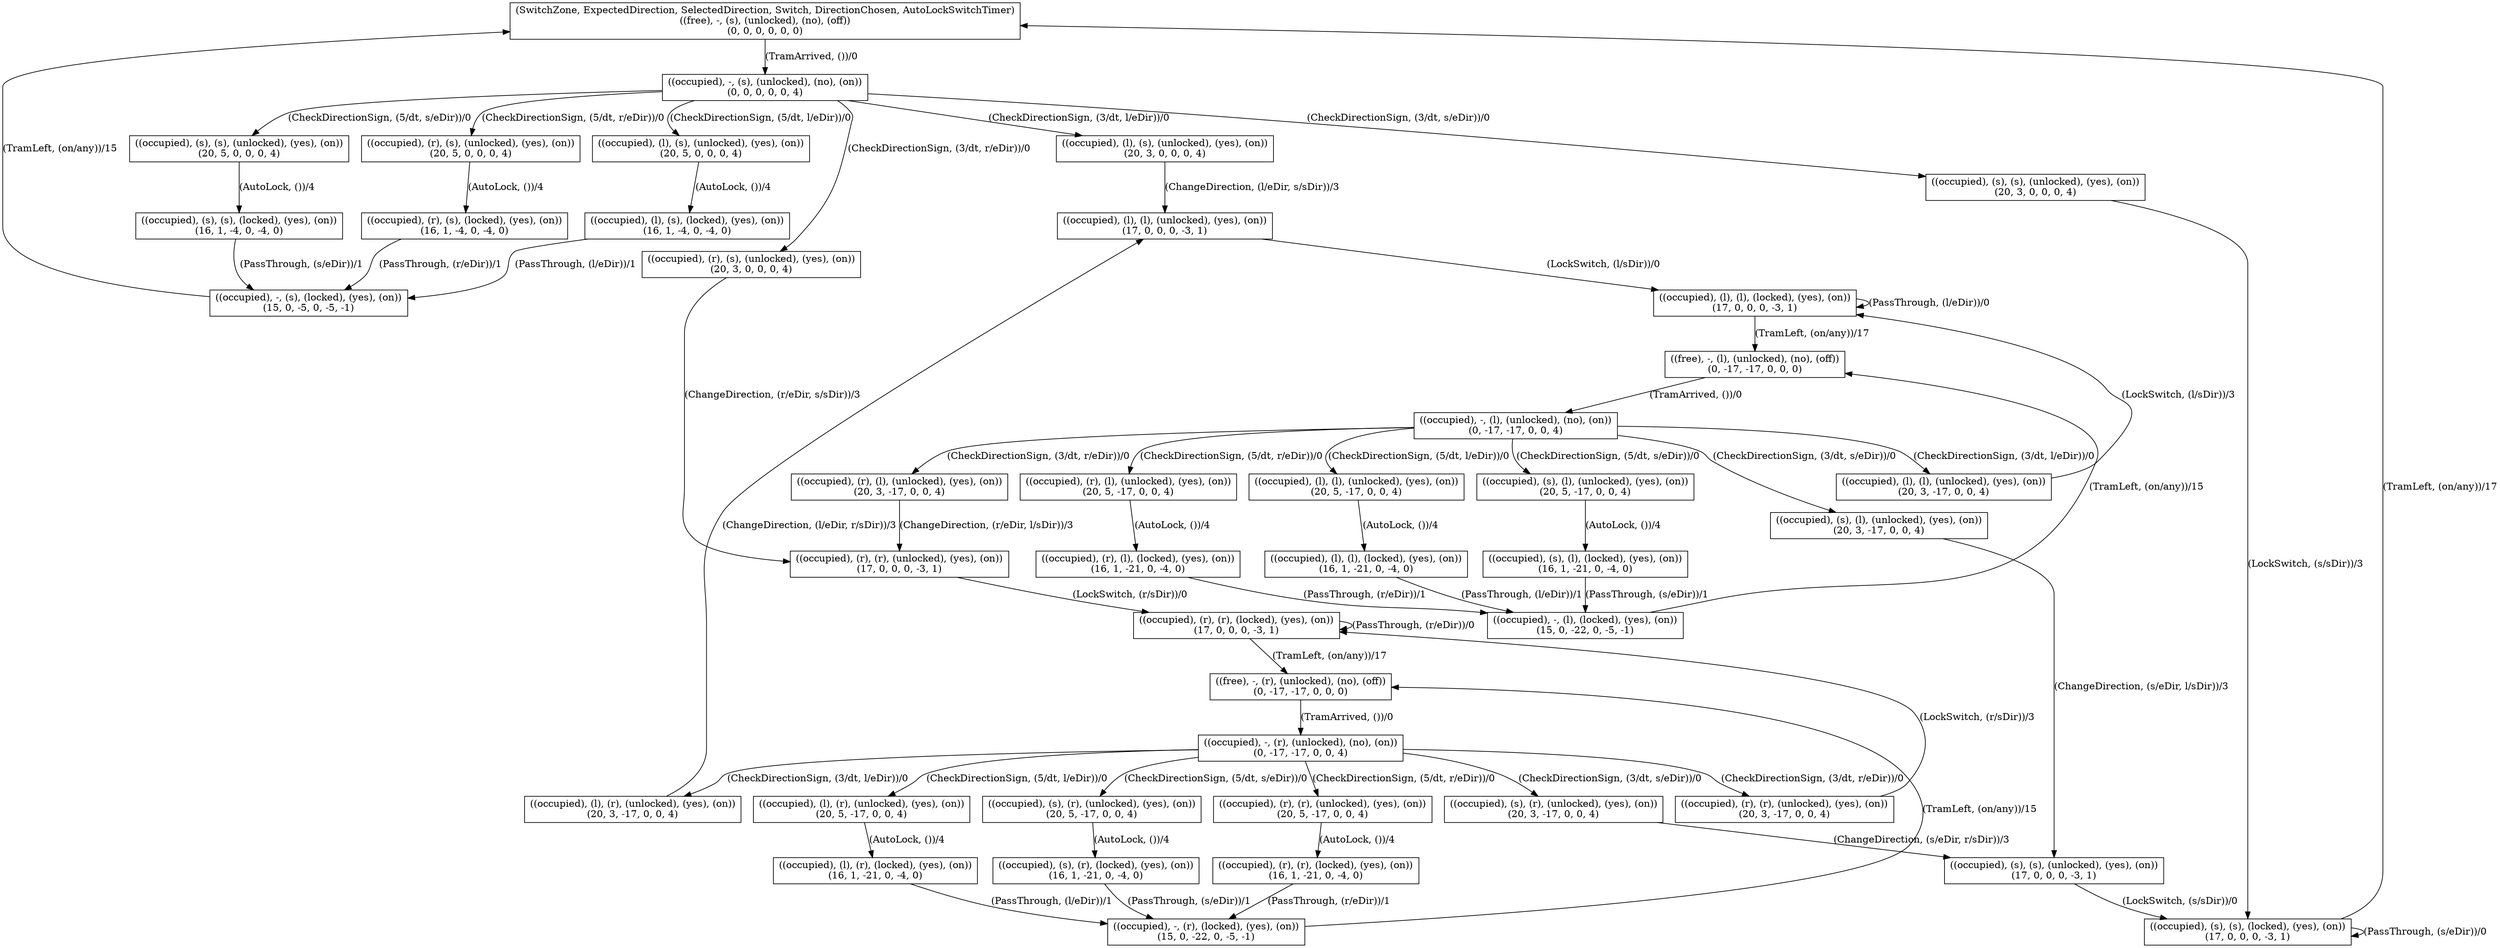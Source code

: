 digraph G {
	rankdir=TB;
	0 [label = "(SwitchZone, ExpectedDirection, SelectedDirection, Switch, DirectionChosen, AutoLockSwitchTimer)\n((free), -, (s), (unlocked), (no), (off))\n(0, 0, 0, 0, 0, 0)" shape=box];
	1 [label = "((occupied), -, (s), (unlocked), (no), (on))\n(0, 0, 0, 0, 0, 4)" shape=box];
	2 [label = "((occupied), (l), (s), (unlocked), (yes), (on))\n(20, 3, 0, 0, 0, 4)" shape=box];
	3 [label = "((occupied), (s), (s), (unlocked), (yes), (on))\n(20, 3, 0, 0, 0, 4)" shape=box];
	4 [label = "((occupied), (r), (s), (unlocked), (yes), (on))\n(20, 3, 0, 0, 0, 4)" shape=box];
	5 [label = "((occupied), (l), (s), (unlocked), (yes), (on))\n(20, 5, 0, 0, 0, 4)" shape=box];
	6 [label = "((occupied), (s), (s), (unlocked), (yes), (on))\n(20, 5, 0, 0, 0, 4)" shape=box];
	7 [label = "((occupied), (r), (s), (unlocked), (yes), (on))\n(20, 5, 0, 0, 0, 4)" shape=box];
	8 [label = "((occupied), (l), (l), (unlocked), (yes), (on))\n(17, 0, 0, 0, -3, 1)" shape=box];
	9 [label = "((occupied), (l), (l), (locked), (yes), (on))\n(17, 0, 0, 0, -3, 1)" shape=box];
	10 [label = "((occupied), (s), (s), (locked), (yes), (on))\n(17, 0, 0, 0, -3, 1)" shape=box];
	11 [label = "((occupied), (r), (r), (unlocked), (yes), (on))\n(17, 0, 0, 0, -3, 1)" shape=box];
	12 [label = "((occupied), (r), (r), (locked), (yes), (on))\n(17, 0, 0, 0, -3, 1)" shape=box];
	13 [label = "((occupied), (l), (s), (locked), (yes), (on))\n(16, 1, -4, 0, -4, 0)" shape=box];
	14 [label = "((occupied), (s), (s), (locked), (yes), (on))\n(16, 1, -4, 0, -4, 0)" shape=box];
	15 [label = "((occupied), (r), (s), (locked), (yes), (on))\n(16, 1, -4, 0, -4, 0)" shape=box];
	16 [label = "((free), -, (l), (unlocked), (no), (off))\n(0, -17, -17, 0, 0, 0)" shape=box];
	17 [label = "((occupied), -, (l), (unlocked), (no), (on))\n(0, -17, -17, 0, 0, 4)" shape=box];
	18 [label = "((occupied), (l), (l), (unlocked), (yes), (on))\n(20, 3, -17, 0, 0, 4)" shape=box];
	19 [label = "((occupied), (s), (l), (unlocked), (yes), (on))\n(20, 3, -17, 0, 0, 4)" shape=box];
	20 [label = "((occupied), (r), (l), (unlocked), (yes), (on))\n(20, 3, -17, 0, 0, 4)" shape=box];
	21 [label = "((occupied), (l), (l), (unlocked), (yes), (on))\n(20, 5, -17, 0, 0, 4)" shape=box];
	22 [label = "((occupied), (s), (l), (unlocked), (yes), (on))\n(20, 5, -17, 0, 0, 4)" shape=box];
	23 [label = "((occupied), (r), (l), (unlocked), (yes), (on))\n(20, 5, -17, 0, 0, 4)" shape=box];
	24 [label = "((free), -, (r), (unlocked), (no), (off))\n(0, -17, -17, 0, 0, 0)" shape=box];
	25 [label = "((occupied), -, (r), (unlocked), (no), (on))\n(0, -17, -17, 0, 0, 4)" shape=box];
	26 [label = "((occupied), (l), (r), (unlocked), (yes), (on))\n(20, 3, -17, 0, 0, 4)" shape=box];
	27 [label = "((occupied), (s), (r), (unlocked), (yes), (on))\n(20, 3, -17, 0, 0, 4)" shape=box];
	28 [label = "((occupied), (r), (r), (unlocked), (yes), (on))\n(20, 3, -17, 0, 0, 4)" shape=box];
	29 [label = "((occupied), (l), (r), (unlocked), (yes), (on))\n(20, 5, -17, 0, 0, 4)" shape=box];
	30 [label = "((occupied), (s), (r), (unlocked), (yes), (on))\n(20, 5, -17, 0, 0, 4)" shape=box];
	31 [label = "((occupied), (r), (r), (unlocked), (yes), (on))\n(20, 5, -17, 0, 0, 4)" shape=box];
	32 [label = "((occupied), -, (s), (locked), (yes), (on))\n(15, 0, -5, 0, -5, -1)" shape=box];
	33 [label = "((occupied), (s), (s), (unlocked), (yes), (on))\n(17, 0, 0, 0, -3, 1)" shape=box];
	34 [label = "((occupied), (l), (l), (locked), (yes), (on))\n(16, 1, -21, 0, -4, 0)" shape=box];
	35 [label = "((occupied), (s), (l), (locked), (yes), (on))\n(16, 1, -21, 0, -4, 0)" shape=box];
	36 [label = "((occupied), (r), (l), (locked), (yes), (on))\n(16, 1, -21, 0, -4, 0)" shape=box];
	37 [label = "((occupied), (l), (r), (locked), (yes), (on))\n(16, 1, -21, 0, -4, 0)" shape=box];
	38 [label = "((occupied), (s), (r), (locked), (yes), (on))\n(16, 1, -21, 0, -4, 0)" shape=box];
	39 [label = "((occupied), (r), (r), (locked), (yes), (on))\n(16, 1, -21, 0, -4, 0)" shape=box];
	40 [label = "((occupied), -, (l), (locked), (yes), (on))\n(15, 0, -22, 0, -5, -1)" shape=box];
	41 [label = "((occupied), -, (r), (locked), (yes), (on))\n(15, 0, -22, 0, -5, -1)" shape=box];
	0 -> 1 [label = "(TramArrived, ())/0"];
	1 -> 2 [label = "(CheckDirectionSign, (3/dt, l/eDir))/0"];
	1 -> 3 [label = "(CheckDirectionSign, (3/dt, s/eDir))/0"];
	1 -> 4 [label = "(CheckDirectionSign, (3/dt, r/eDir))/0"];
	1 -> 5 [label = "(CheckDirectionSign, (5/dt, l/eDir))/0"];
	1 -> 6 [label = "(CheckDirectionSign, (5/dt, s/eDir))/0"];
	1 -> 7 [label = "(CheckDirectionSign, (5/dt, r/eDir))/0"];
	2 -> 8 [label = "(ChangeDirection, (l/eDir, s/sDir))/3"];
	8 -> 9 [label = "(LockSwitch, (l/sDir))/0"];
	9 -> 9 [label = "(PassThrough, (l/eDir))/0"];
	3 -> 10 [label = "(LockSwitch, (s/sDir))/3"];
	10 -> 10 [label = "(PassThrough, (s/eDir))/0"];
	4 -> 11 [label = "(ChangeDirection, (r/eDir, s/sDir))/3"];
	11 -> 12 [label = "(LockSwitch, (r/sDir))/0"];
	12 -> 12 [label = "(PassThrough, (r/eDir))/0"];
	5 -> 13 [label = "(AutoLock, ())/4"];
	6 -> 14 [label = "(AutoLock, ())/4"];
	7 -> 15 [label = "(AutoLock, ())/4"];
	9 -> 16 [label = "(TramLeft, (on/any))/17"];
	16 -> 17 [label = "(TramArrived, ())/0"];
	17 -> 18 [label = "(CheckDirectionSign, (3/dt, l/eDir))/0"];
	17 -> 19 [label = "(CheckDirectionSign, (3/dt, s/eDir))/0"];
	17 -> 20 [label = "(CheckDirectionSign, (3/dt, r/eDir))/0"];
	17 -> 21 [label = "(CheckDirectionSign, (5/dt, l/eDir))/0"];
	17 -> 22 [label = "(CheckDirectionSign, (5/dt, s/eDir))/0"];
	17 -> 23 [label = "(CheckDirectionSign, (5/dt, r/eDir))/0"];
	10 -> 0 [label = "(TramLeft, (on/any))/17"];
	12 -> 24 [label = "(TramLeft, (on/any))/17"];
	24 -> 25 [label = "(TramArrived, ())/0"];
	25 -> 26 [label = "(CheckDirectionSign, (3/dt, l/eDir))/0"];
	25 -> 27 [label = "(CheckDirectionSign, (3/dt, s/eDir))/0"];
	25 -> 28 [label = "(CheckDirectionSign, (3/dt, r/eDir))/0"];
	25 -> 29 [label = "(CheckDirectionSign, (5/dt, l/eDir))/0"];
	25 -> 30 [label = "(CheckDirectionSign, (5/dt, s/eDir))/0"];
	25 -> 31 [label = "(CheckDirectionSign, (5/dt, r/eDir))/0"];
	13 -> 32 [label = "(PassThrough, (l/eDir))/1"];
	14 -> 32 [label = "(PassThrough, (s/eDir))/1"];
	15 -> 32 [label = "(PassThrough, (r/eDir))/1"];
	18 -> 9 [label = "(LockSwitch, (l/sDir))/3"];
	19 -> 33 [label = "(ChangeDirection, (s/eDir, l/sDir))/3"];
	33 -> 10 [label = "(LockSwitch, (s/sDir))/0"];
	20 -> 11 [label = "(ChangeDirection, (r/eDir, l/sDir))/3"];
	21 -> 34 [label = "(AutoLock, ())/4"];
	22 -> 35 [label = "(AutoLock, ())/4"];
	23 -> 36 [label = "(AutoLock, ())/4"];
	26 -> 8 [label = "(ChangeDirection, (l/eDir, r/sDir))/3"];
	27 -> 33 [label = "(ChangeDirection, (s/eDir, r/sDir))/3"];
	28 -> 12 [label = "(LockSwitch, (r/sDir))/3"];
	29 -> 37 [label = "(AutoLock, ())/4"];
	30 -> 38 [label = "(AutoLock, ())/4"];
	31 -> 39 [label = "(AutoLock, ())/4"];
	32 -> 0 [label = "(TramLeft, (on/any))/15"];
	34 -> 40 [label = "(PassThrough, (l/eDir))/1"];
	35 -> 40 [label = "(PassThrough, (s/eDir))/1"];
	36 -> 40 [label = "(PassThrough, (r/eDir))/1"];
	37 -> 41 [label = "(PassThrough, (l/eDir))/1"];
	38 -> 41 [label = "(PassThrough, (s/eDir))/1"];
	39 -> 41 [label = "(PassThrough, (r/eDir))/1"];
	40 -> 16 [label = "(TramLeft, (on/any))/15"];
	41 -> 24 [label = "(TramLeft, (on/any))/15"];
}
